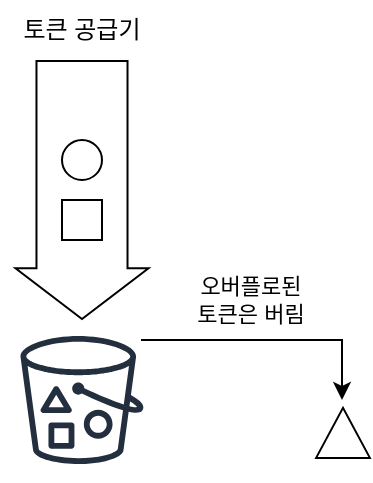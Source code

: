 <mxfile version="26.0.11">
  <diagram name="페이지-1" id="zaX3SHDedycnPKFsnZVE">
    <mxGraphModel dx="989" dy="532" grid="1" gridSize="10" guides="1" tooltips="1" connect="1" arrows="1" fold="1" page="1" pageScale="1" pageWidth="827" pageHeight="1169" math="0" shadow="0">
      <root>
        <mxCell id="0" />
        <mxCell id="1" parent="0" />
        <mxCell id="6wqD95rBY0OFuoxVQVEY-1" value="" style="sketch=0;outlineConnect=0;fontColor=#232F3E;gradientColor=none;strokeColor=#232F3E;fillColor=#ffffff;dashed=0;verticalLabelPosition=bottom;verticalAlign=top;align=center;html=1;fontSize=12;fontStyle=0;aspect=fixed;shape=mxgraph.aws4.resourceIcon;resIcon=mxgraph.aws4.bucket_with_objects;" vertex="1" parent="1">
          <mxGeometry x="320" y="240" width="80" height="80" as="geometry" />
        </mxCell>
        <mxCell id="6wqD95rBY0OFuoxVQVEY-10" value="" style="shape=flexArrow;endArrow=classic;html=1;rounded=0;width=45.517;endSize=8.138;" edge="1" parent="1" target="6wqD95rBY0OFuoxVQVEY-1">
          <mxGeometry width="50" height="50" relative="1" as="geometry">
            <mxPoint x="360" y="110" as="sourcePoint" />
            <mxPoint x="360" y="240" as="targetPoint" />
          </mxGeometry>
        </mxCell>
        <mxCell id="6wqD95rBY0OFuoxVQVEY-6" value="" style="ellipse;whiteSpace=wrap;html=1;" vertex="1" parent="1">
          <mxGeometry x="350" y="150" width="20" height="20" as="geometry" />
        </mxCell>
        <mxCell id="6wqD95rBY0OFuoxVQVEY-11" value="" style="rounded=0;whiteSpace=wrap;html=1;" vertex="1" parent="1">
          <mxGeometry x="350" y="180" width="20" height="20" as="geometry" />
        </mxCell>
        <mxCell id="6wqD95rBY0OFuoxVQVEY-13" value="오버플로된&lt;div&gt;토큰은 버림&lt;/div&gt;" style="endArrow=classic;html=1;rounded=0;" edge="1" parent="1">
          <mxGeometry x="-0.162" y="20" width="50" height="50" relative="1" as="geometry">
            <mxPoint x="389.5" y="250" as="sourcePoint" />
            <mxPoint x="490" y="280" as="targetPoint" />
            <Array as="points">
              <mxPoint x="490" y="250" />
            </Array>
            <mxPoint as="offset" />
          </mxGeometry>
        </mxCell>
        <mxCell id="6wqD95rBY0OFuoxVQVEY-14" value="" style="triangle;whiteSpace=wrap;html=1;rotation=-90;" vertex="1" parent="1">
          <mxGeometry x="478" y="283" width="25" height="26.88" as="geometry" />
        </mxCell>
        <mxCell id="6wqD95rBY0OFuoxVQVEY-16" value="토큰 공급기" style="text;html=1;align=center;verticalAlign=middle;whiteSpace=wrap;rounded=0;" vertex="1" parent="1">
          <mxGeometry x="325" y="80" width="70" height="30" as="geometry" />
        </mxCell>
      </root>
    </mxGraphModel>
  </diagram>
</mxfile>
